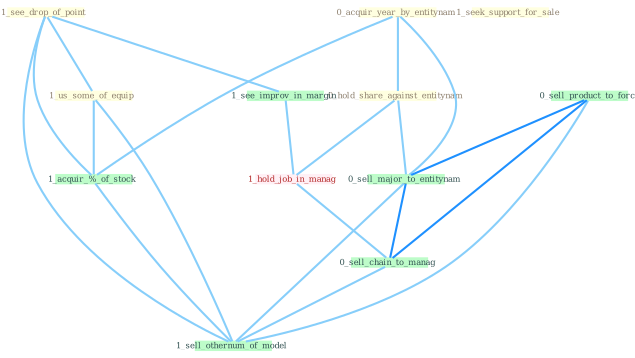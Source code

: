 Graph G{ 
    node
    [shape=polygon,style=filled,width=.5,height=.06,color="#BDFCC9",fixedsize=true,fontsize=4,
    fontcolor="#2f4f4f"];
    {node
    [color="#ffffe0", fontcolor="#8b7d6b"] "0_acquir_year_by_entitynam " "0_hold_share_against_entitynam " "1_see_drop_of_point " "1_us_some_of_equip " "1_seek_support_for_sale "}
{node [color="#fff0f5", fontcolor="#b22222"] "1_hold_job_in_manag "}
edge [color="#B0E2FF"];

	"0_acquir_year_by_entitynam " -- "0_hold_share_against_entitynam " [w="1", color="#87cefa" ];
	"0_acquir_year_by_entitynam " -- "1_acquir_%_of_stock " [w="1", color="#87cefa" ];
	"0_acquir_year_by_entitynam " -- "0_sell_major_to_entitynam " [w="1", color="#87cefa" ];
	"0_hold_share_against_entitynam " -- "1_hold_job_in_manag " [w="1", color="#87cefa" ];
	"0_hold_share_against_entitynam " -- "0_sell_major_to_entitynam " [w="1", color="#87cefa" ];
	"1_see_drop_of_point " -- "1_us_some_of_equip " [w="1", color="#87cefa" ];
	"1_see_drop_of_point " -- "1_see_improv_in_margin " [w="1", color="#87cefa" ];
	"1_see_drop_of_point " -- "1_acquir_%_of_stock " [w="1", color="#87cefa" ];
	"1_see_drop_of_point " -- "1_sell_othernum_of_model " [w="1", color="#87cefa" ];
	"1_us_some_of_equip " -- "1_acquir_%_of_stock " [w="1", color="#87cefa" ];
	"1_us_some_of_equip " -- "1_sell_othernum_of_model " [w="1", color="#87cefa" ];
	"1_see_improv_in_margin " -- "1_hold_job_in_manag " [w="1", color="#87cefa" ];
	"1_acquir_%_of_stock " -- "1_sell_othernum_of_model " [w="1", color="#87cefa" ];
	"1_hold_job_in_manag " -- "0_sell_chain_to_manag " [w="1", color="#87cefa" ];
	"0_sell_product_to_forc " -- "0_sell_major_to_entitynam " [w="2", color="#1e90ff" , len=0.8];
	"0_sell_product_to_forc " -- "0_sell_chain_to_manag " [w="2", color="#1e90ff" , len=0.8];
	"0_sell_product_to_forc " -- "1_sell_othernum_of_model " [w="1", color="#87cefa" ];
	"0_sell_major_to_entitynam " -- "0_sell_chain_to_manag " [w="2", color="#1e90ff" , len=0.8];
	"0_sell_major_to_entitynam " -- "1_sell_othernum_of_model " [w="1", color="#87cefa" ];
	"0_sell_chain_to_manag " -- "1_sell_othernum_of_model " [w="1", color="#87cefa" ];
}